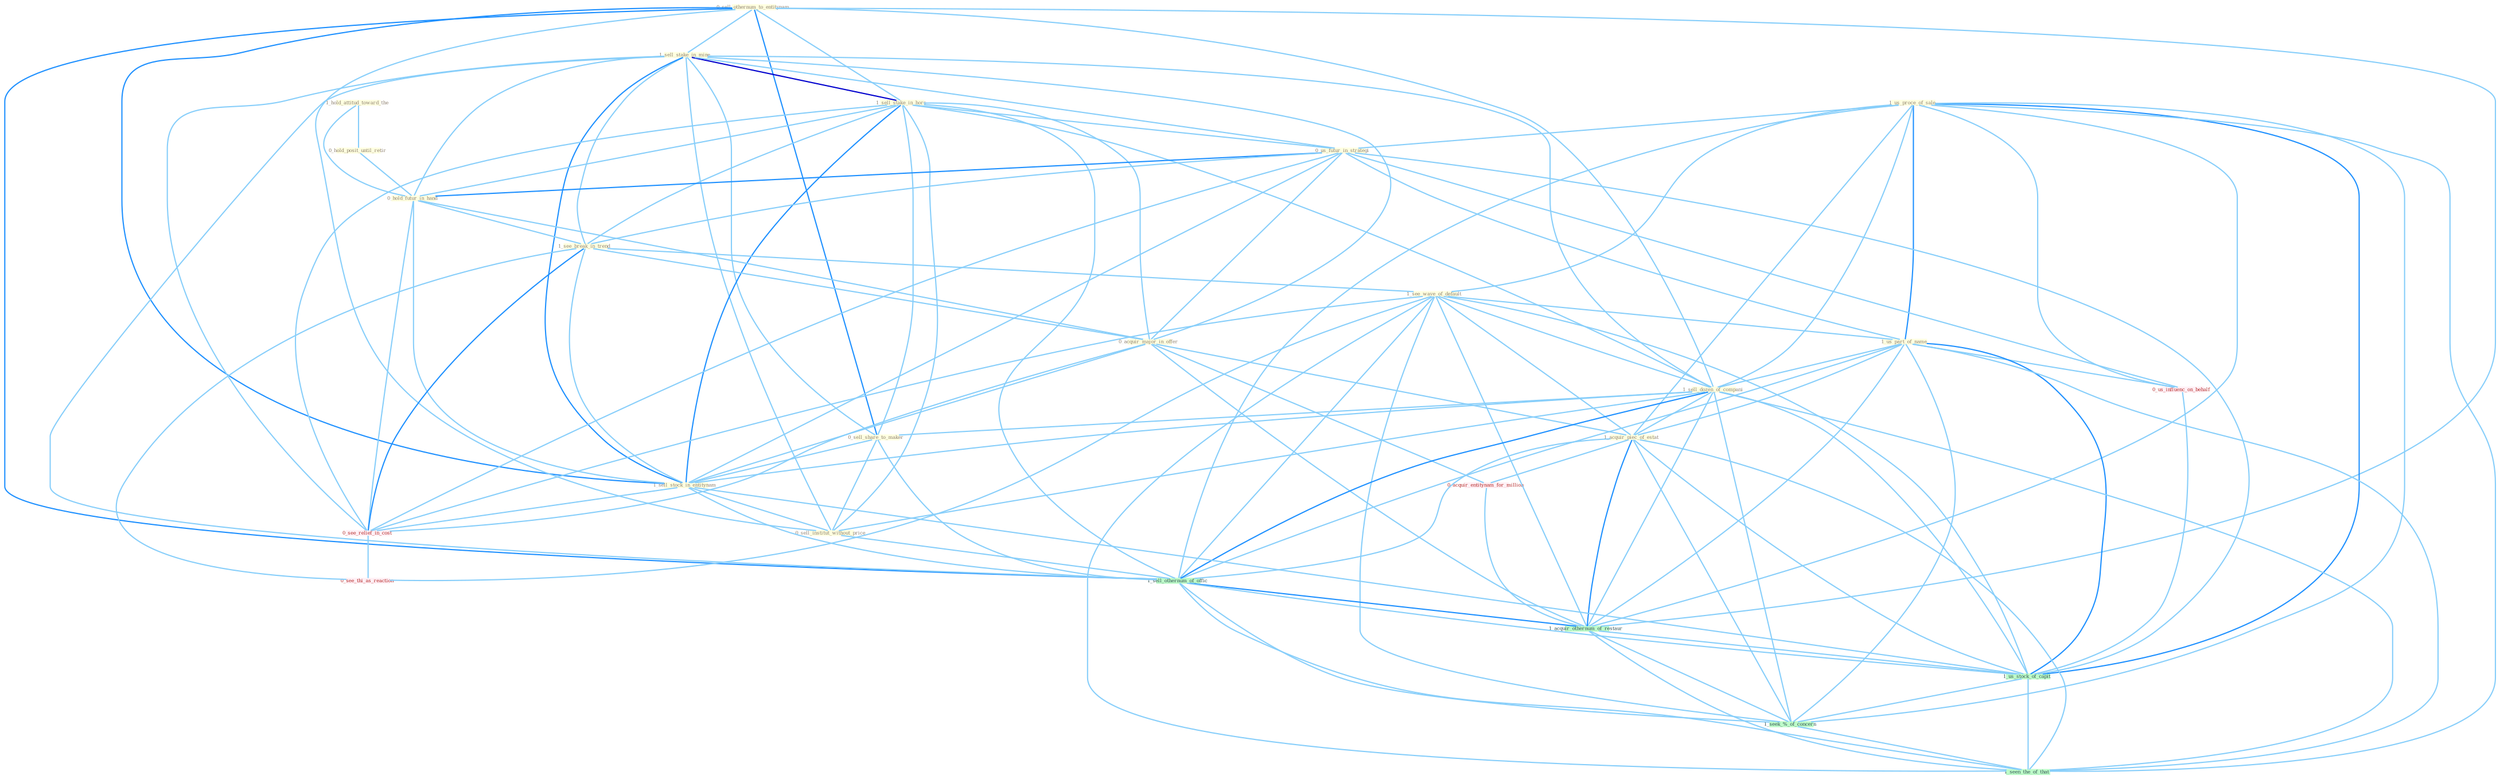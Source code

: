 Graph G{ 
    node
    [shape=polygon,style=filled,width=.5,height=.06,color="#BDFCC9",fixedsize=true,fontsize=4,
    fontcolor="#2f4f4f"];
    {node
    [color="#ffffe0", fontcolor="#8b7d6b"] "0_sell_othernum_to_entitynam " "1_us_proce_of_sale " "1_hold_attitud_toward_the " "1_sell_stake_in_mine " "1_sell_stake_in_hors " "0_hold_posit_until_retir " "0_us_futur_in_strategi " "0_hold_futur_in_hand " "1_see_break_in_trend " "0_acquir_major_in_offer " "1_see_wave_of_default " "1_us_part_of_name " "1_sell_dozen_of_compani " "0_sell_share_to_maker " "1_acquir_piec_of_estat " "1_sell_stock_in_entitynam " "0_sell_institut_without_price "}
{node [color="#fff0f5", fontcolor="#b22222"] "0_acquir_entitynam_for_million " "0_us_influenc_on_behalf " "0_see_relief_in_cost " "0_see_thi_as_reaction "}
edge [color="#B0E2FF"];

	"0_sell_othernum_to_entitynam " -- "1_sell_stake_in_mine " [w="1", color="#87cefa" ];
	"0_sell_othernum_to_entitynam " -- "1_sell_stake_in_hors " [w="1", color="#87cefa" ];
	"0_sell_othernum_to_entitynam " -- "1_sell_dozen_of_compani " [w="1", color="#87cefa" ];
	"0_sell_othernum_to_entitynam " -- "0_sell_share_to_maker " [w="2", color="#1e90ff" , len=0.8];
	"0_sell_othernum_to_entitynam " -- "1_sell_stock_in_entitynam " [w="2", color="#1e90ff" , len=0.8];
	"0_sell_othernum_to_entitynam " -- "0_sell_institut_without_price " [w="1", color="#87cefa" ];
	"0_sell_othernum_to_entitynam " -- "1_sell_othernum_of_offic " [w="2", color="#1e90ff" , len=0.8];
	"0_sell_othernum_to_entitynam " -- "1_acquir_othernum_of_restaur " [w="1", color="#87cefa" ];
	"1_us_proce_of_sale " -- "0_us_futur_in_strategi " [w="1", color="#87cefa" ];
	"1_us_proce_of_sale " -- "1_see_wave_of_default " [w="1", color="#87cefa" ];
	"1_us_proce_of_sale " -- "1_us_part_of_name " [w="2", color="#1e90ff" , len=0.8];
	"1_us_proce_of_sale " -- "1_sell_dozen_of_compani " [w="1", color="#87cefa" ];
	"1_us_proce_of_sale " -- "1_acquir_piec_of_estat " [w="1", color="#87cefa" ];
	"1_us_proce_of_sale " -- "1_sell_othernum_of_offic " [w="1", color="#87cefa" ];
	"1_us_proce_of_sale " -- "0_us_influenc_on_behalf " [w="1", color="#87cefa" ];
	"1_us_proce_of_sale " -- "1_acquir_othernum_of_restaur " [w="1", color="#87cefa" ];
	"1_us_proce_of_sale " -- "1_us_stock_of_capit " [w="2", color="#1e90ff" , len=0.8];
	"1_us_proce_of_sale " -- "1_seek_%_of_concern " [w="1", color="#87cefa" ];
	"1_us_proce_of_sale " -- "1_seen_the_of_that " [w="1", color="#87cefa" ];
	"1_hold_attitud_toward_the " -- "0_hold_posit_until_retir " [w="1", color="#87cefa" ];
	"1_hold_attitud_toward_the " -- "0_hold_futur_in_hand " [w="1", color="#87cefa" ];
	"1_sell_stake_in_mine " -- "1_sell_stake_in_hors " [w="3", color="#0000cd" , len=0.6];
	"1_sell_stake_in_mine " -- "0_us_futur_in_strategi " [w="1", color="#87cefa" ];
	"1_sell_stake_in_mine " -- "0_hold_futur_in_hand " [w="1", color="#87cefa" ];
	"1_sell_stake_in_mine " -- "1_see_break_in_trend " [w="1", color="#87cefa" ];
	"1_sell_stake_in_mine " -- "0_acquir_major_in_offer " [w="1", color="#87cefa" ];
	"1_sell_stake_in_mine " -- "1_sell_dozen_of_compani " [w="1", color="#87cefa" ];
	"1_sell_stake_in_mine " -- "0_sell_share_to_maker " [w="1", color="#87cefa" ];
	"1_sell_stake_in_mine " -- "1_sell_stock_in_entitynam " [w="2", color="#1e90ff" , len=0.8];
	"1_sell_stake_in_mine " -- "0_sell_institut_without_price " [w="1", color="#87cefa" ];
	"1_sell_stake_in_mine " -- "1_sell_othernum_of_offic " [w="1", color="#87cefa" ];
	"1_sell_stake_in_mine " -- "0_see_relief_in_cost " [w="1", color="#87cefa" ];
	"1_sell_stake_in_hors " -- "0_us_futur_in_strategi " [w="1", color="#87cefa" ];
	"1_sell_stake_in_hors " -- "0_hold_futur_in_hand " [w="1", color="#87cefa" ];
	"1_sell_stake_in_hors " -- "1_see_break_in_trend " [w="1", color="#87cefa" ];
	"1_sell_stake_in_hors " -- "0_acquir_major_in_offer " [w="1", color="#87cefa" ];
	"1_sell_stake_in_hors " -- "1_sell_dozen_of_compani " [w="1", color="#87cefa" ];
	"1_sell_stake_in_hors " -- "0_sell_share_to_maker " [w="1", color="#87cefa" ];
	"1_sell_stake_in_hors " -- "1_sell_stock_in_entitynam " [w="2", color="#1e90ff" , len=0.8];
	"1_sell_stake_in_hors " -- "0_sell_institut_without_price " [w="1", color="#87cefa" ];
	"1_sell_stake_in_hors " -- "1_sell_othernum_of_offic " [w="1", color="#87cefa" ];
	"1_sell_stake_in_hors " -- "0_see_relief_in_cost " [w="1", color="#87cefa" ];
	"0_hold_posit_until_retir " -- "0_hold_futur_in_hand " [w="1", color="#87cefa" ];
	"0_us_futur_in_strategi " -- "0_hold_futur_in_hand " [w="2", color="#1e90ff" , len=0.8];
	"0_us_futur_in_strategi " -- "1_see_break_in_trend " [w="1", color="#87cefa" ];
	"0_us_futur_in_strategi " -- "0_acquir_major_in_offer " [w="1", color="#87cefa" ];
	"0_us_futur_in_strategi " -- "1_us_part_of_name " [w="1", color="#87cefa" ];
	"0_us_futur_in_strategi " -- "1_sell_stock_in_entitynam " [w="1", color="#87cefa" ];
	"0_us_futur_in_strategi " -- "0_us_influenc_on_behalf " [w="1", color="#87cefa" ];
	"0_us_futur_in_strategi " -- "0_see_relief_in_cost " [w="1", color="#87cefa" ];
	"0_us_futur_in_strategi " -- "1_us_stock_of_capit " [w="1", color="#87cefa" ];
	"0_hold_futur_in_hand " -- "1_see_break_in_trend " [w="1", color="#87cefa" ];
	"0_hold_futur_in_hand " -- "0_acquir_major_in_offer " [w="1", color="#87cefa" ];
	"0_hold_futur_in_hand " -- "1_sell_stock_in_entitynam " [w="1", color="#87cefa" ];
	"0_hold_futur_in_hand " -- "0_see_relief_in_cost " [w="1", color="#87cefa" ];
	"1_see_break_in_trend " -- "0_acquir_major_in_offer " [w="1", color="#87cefa" ];
	"1_see_break_in_trend " -- "1_see_wave_of_default " [w="1", color="#87cefa" ];
	"1_see_break_in_trend " -- "1_sell_stock_in_entitynam " [w="1", color="#87cefa" ];
	"1_see_break_in_trend " -- "0_see_relief_in_cost " [w="2", color="#1e90ff" , len=0.8];
	"1_see_break_in_trend " -- "0_see_thi_as_reaction " [w="1", color="#87cefa" ];
	"0_acquir_major_in_offer " -- "1_acquir_piec_of_estat " [w="1", color="#87cefa" ];
	"0_acquir_major_in_offer " -- "1_sell_stock_in_entitynam " [w="1", color="#87cefa" ];
	"0_acquir_major_in_offer " -- "0_acquir_entitynam_for_million " [w="1", color="#87cefa" ];
	"0_acquir_major_in_offer " -- "0_see_relief_in_cost " [w="1", color="#87cefa" ];
	"0_acquir_major_in_offer " -- "1_acquir_othernum_of_restaur " [w="1", color="#87cefa" ];
	"1_see_wave_of_default " -- "1_us_part_of_name " [w="1", color="#87cefa" ];
	"1_see_wave_of_default " -- "1_sell_dozen_of_compani " [w="1", color="#87cefa" ];
	"1_see_wave_of_default " -- "1_acquir_piec_of_estat " [w="1", color="#87cefa" ];
	"1_see_wave_of_default " -- "1_sell_othernum_of_offic " [w="1", color="#87cefa" ];
	"1_see_wave_of_default " -- "0_see_relief_in_cost " [w="1", color="#87cefa" ];
	"1_see_wave_of_default " -- "0_see_thi_as_reaction " [w="1", color="#87cefa" ];
	"1_see_wave_of_default " -- "1_acquir_othernum_of_restaur " [w="1", color="#87cefa" ];
	"1_see_wave_of_default " -- "1_us_stock_of_capit " [w="1", color="#87cefa" ];
	"1_see_wave_of_default " -- "1_seek_%_of_concern " [w="1", color="#87cefa" ];
	"1_see_wave_of_default " -- "1_seen_the_of_that " [w="1", color="#87cefa" ];
	"1_us_part_of_name " -- "1_sell_dozen_of_compani " [w="1", color="#87cefa" ];
	"1_us_part_of_name " -- "1_acquir_piec_of_estat " [w="1", color="#87cefa" ];
	"1_us_part_of_name " -- "1_sell_othernum_of_offic " [w="1", color="#87cefa" ];
	"1_us_part_of_name " -- "0_us_influenc_on_behalf " [w="1", color="#87cefa" ];
	"1_us_part_of_name " -- "1_acquir_othernum_of_restaur " [w="1", color="#87cefa" ];
	"1_us_part_of_name " -- "1_us_stock_of_capit " [w="2", color="#1e90ff" , len=0.8];
	"1_us_part_of_name " -- "1_seek_%_of_concern " [w="1", color="#87cefa" ];
	"1_us_part_of_name " -- "1_seen_the_of_that " [w="1", color="#87cefa" ];
	"1_sell_dozen_of_compani " -- "0_sell_share_to_maker " [w="1", color="#87cefa" ];
	"1_sell_dozen_of_compani " -- "1_acquir_piec_of_estat " [w="1", color="#87cefa" ];
	"1_sell_dozen_of_compani " -- "1_sell_stock_in_entitynam " [w="1", color="#87cefa" ];
	"1_sell_dozen_of_compani " -- "0_sell_institut_without_price " [w="1", color="#87cefa" ];
	"1_sell_dozen_of_compani " -- "1_sell_othernum_of_offic " [w="2", color="#1e90ff" , len=0.8];
	"1_sell_dozen_of_compani " -- "1_acquir_othernum_of_restaur " [w="1", color="#87cefa" ];
	"1_sell_dozen_of_compani " -- "1_us_stock_of_capit " [w="1", color="#87cefa" ];
	"1_sell_dozen_of_compani " -- "1_seek_%_of_concern " [w="1", color="#87cefa" ];
	"1_sell_dozen_of_compani " -- "1_seen_the_of_that " [w="1", color="#87cefa" ];
	"0_sell_share_to_maker " -- "1_sell_stock_in_entitynam " [w="1", color="#87cefa" ];
	"0_sell_share_to_maker " -- "0_sell_institut_without_price " [w="1", color="#87cefa" ];
	"0_sell_share_to_maker " -- "1_sell_othernum_of_offic " [w="1", color="#87cefa" ];
	"1_acquir_piec_of_estat " -- "0_acquir_entitynam_for_million " [w="1", color="#87cefa" ];
	"1_acquir_piec_of_estat " -- "1_sell_othernum_of_offic " [w="1", color="#87cefa" ];
	"1_acquir_piec_of_estat " -- "1_acquir_othernum_of_restaur " [w="2", color="#1e90ff" , len=0.8];
	"1_acquir_piec_of_estat " -- "1_us_stock_of_capit " [w="1", color="#87cefa" ];
	"1_acquir_piec_of_estat " -- "1_seek_%_of_concern " [w="1", color="#87cefa" ];
	"1_acquir_piec_of_estat " -- "1_seen_the_of_that " [w="1", color="#87cefa" ];
	"1_sell_stock_in_entitynam " -- "0_sell_institut_without_price " [w="1", color="#87cefa" ];
	"1_sell_stock_in_entitynam " -- "1_sell_othernum_of_offic " [w="1", color="#87cefa" ];
	"1_sell_stock_in_entitynam " -- "0_see_relief_in_cost " [w="1", color="#87cefa" ];
	"1_sell_stock_in_entitynam " -- "1_us_stock_of_capit " [w="1", color="#87cefa" ];
	"0_sell_institut_without_price " -- "1_sell_othernum_of_offic " [w="1", color="#87cefa" ];
	"0_acquir_entitynam_for_million " -- "1_acquir_othernum_of_restaur " [w="1", color="#87cefa" ];
	"1_sell_othernum_of_offic " -- "1_acquir_othernum_of_restaur " [w="2", color="#1e90ff" , len=0.8];
	"1_sell_othernum_of_offic " -- "1_us_stock_of_capit " [w="1", color="#87cefa" ];
	"1_sell_othernum_of_offic " -- "1_seek_%_of_concern " [w="1", color="#87cefa" ];
	"1_sell_othernum_of_offic " -- "1_seen_the_of_that " [w="1", color="#87cefa" ];
	"0_us_influenc_on_behalf " -- "1_us_stock_of_capit " [w="1", color="#87cefa" ];
	"0_see_relief_in_cost " -- "0_see_thi_as_reaction " [w="1", color="#87cefa" ];
	"1_acquir_othernum_of_restaur " -- "1_us_stock_of_capit " [w="1", color="#87cefa" ];
	"1_acquir_othernum_of_restaur " -- "1_seek_%_of_concern " [w="1", color="#87cefa" ];
	"1_acquir_othernum_of_restaur " -- "1_seen_the_of_that " [w="1", color="#87cefa" ];
	"1_us_stock_of_capit " -- "1_seek_%_of_concern " [w="1", color="#87cefa" ];
	"1_us_stock_of_capit " -- "1_seen_the_of_that " [w="1", color="#87cefa" ];
	"1_seek_%_of_concern " -- "1_seen_the_of_that " [w="1", color="#87cefa" ];
}